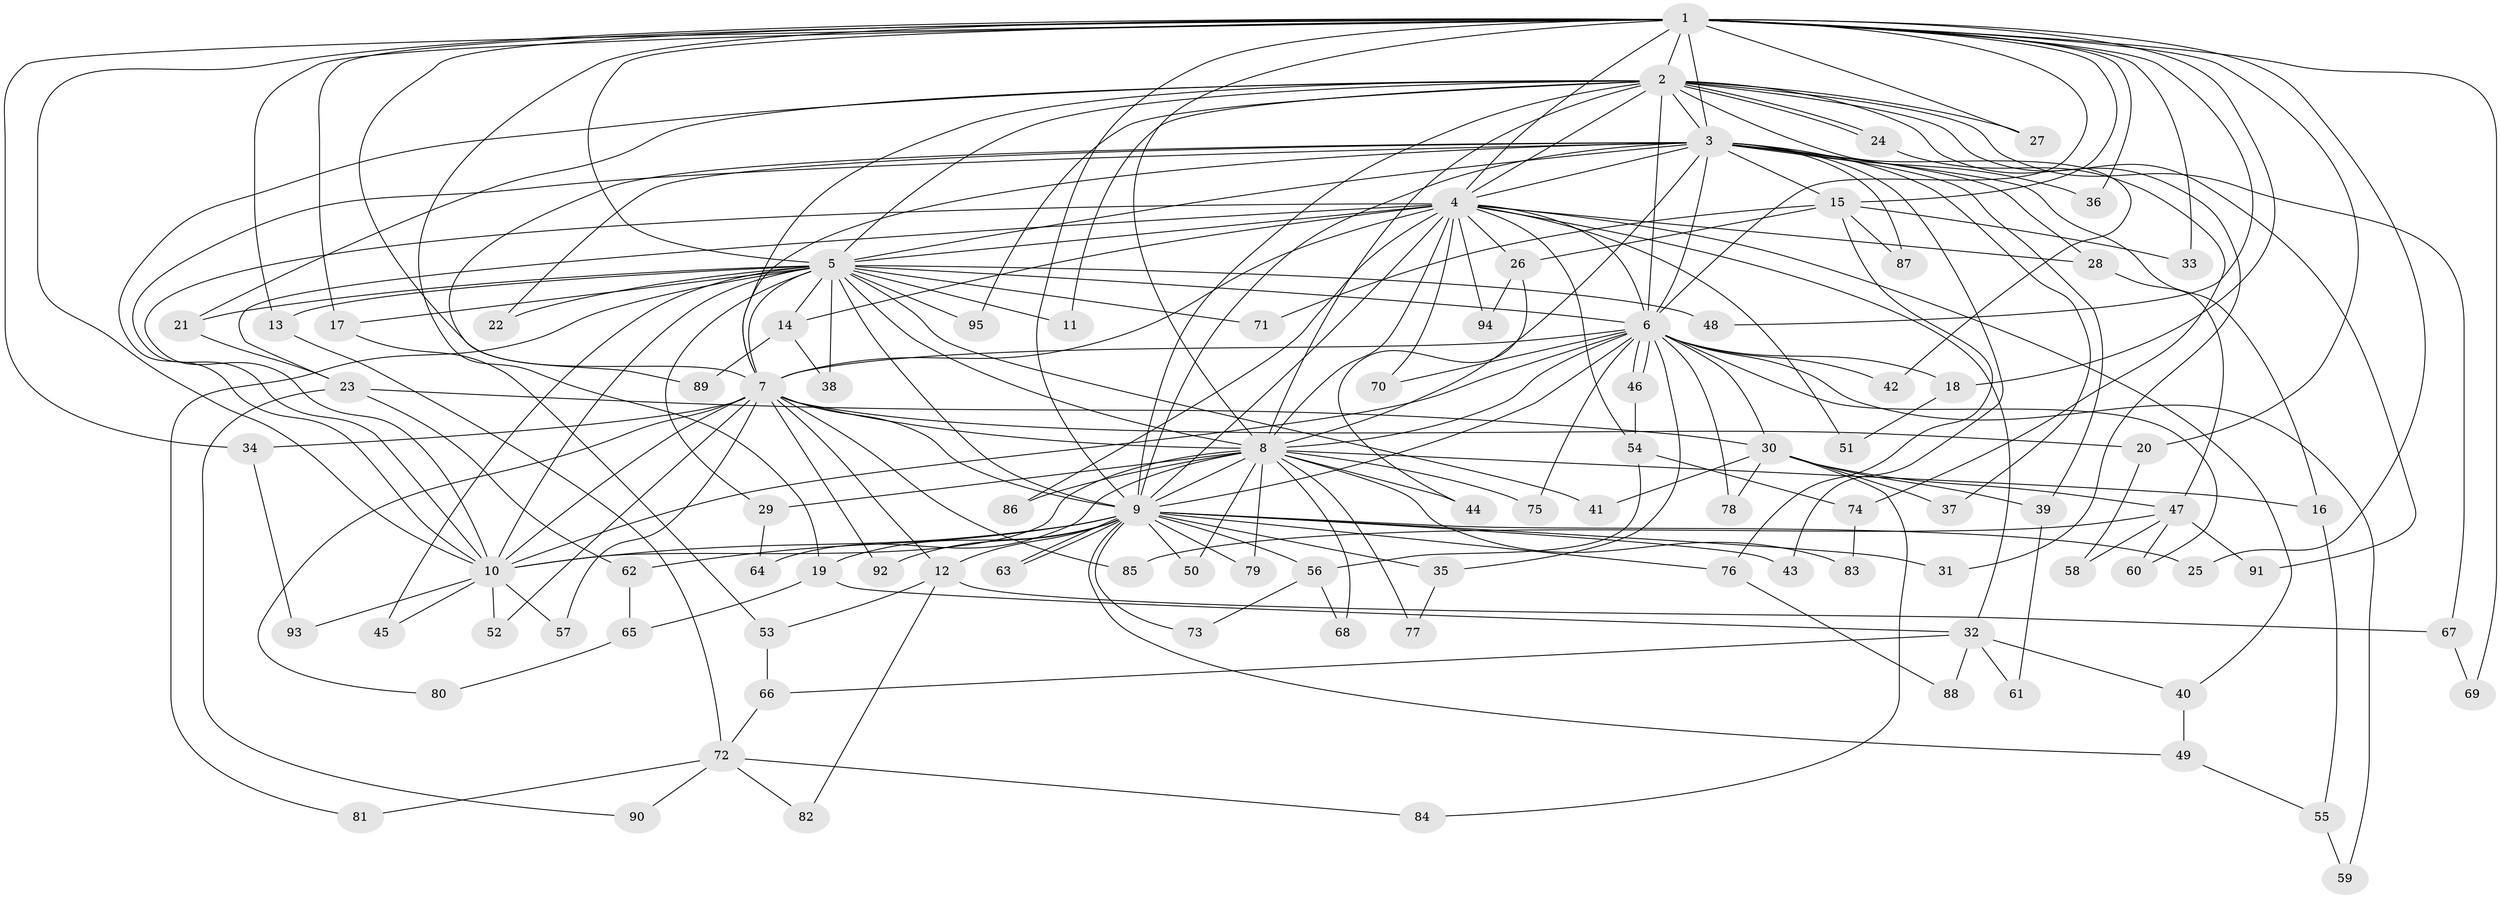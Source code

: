 // Generated by graph-tools (version 1.1) at 2025/49/03/09/25 03:49:41]
// undirected, 95 vertices, 215 edges
graph export_dot {
graph [start="1"]
  node [color=gray90,style=filled];
  1;
  2;
  3;
  4;
  5;
  6;
  7;
  8;
  9;
  10;
  11;
  12;
  13;
  14;
  15;
  16;
  17;
  18;
  19;
  20;
  21;
  22;
  23;
  24;
  25;
  26;
  27;
  28;
  29;
  30;
  31;
  32;
  33;
  34;
  35;
  36;
  37;
  38;
  39;
  40;
  41;
  42;
  43;
  44;
  45;
  46;
  47;
  48;
  49;
  50;
  51;
  52;
  53;
  54;
  55;
  56;
  57;
  58;
  59;
  60;
  61;
  62;
  63;
  64;
  65;
  66;
  67;
  68;
  69;
  70;
  71;
  72;
  73;
  74;
  75;
  76;
  77;
  78;
  79;
  80;
  81;
  82;
  83;
  84;
  85;
  86;
  87;
  88;
  89;
  90;
  91;
  92;
  93;
  94;
  95;
  1 -- 2;
  1 -- 3;
  1 -- 4;
  1 -- 5;
  1 -- 6;
  1 -- 7;
  1 -- 8;
  1 -- 9;
  1 -- 10;
  1 -- 13;
  1 -- 15;
  1 -- 17;
  1 -- 18;
  1 -- 19;
  1 -- 20;
  1 -- 25;
  1 -- 27;
  1 -- 33;
  1 -- 34;
  1 -- 36;
  1 -- 48;
  1 -- 69;
  2 -- 3;
  2 -- 4;
  2 -- 5;
  2 -- 6;
  2 -- 7;
  2 -- 8;
  2 -- 9;
  2 -- 10;
  2 -- 11;
  2 -- 21;
  2 -- 24;
  2 -- 24;
  2 -- 27;
  2 -- 31;
  2 -- 42;
  2 -- 67;
  2 -- 91;
  2 -- 95;
  3 -- 4;
  3 -- 5;
  3 -- 6;
  3 -- 7;
  3 -- 8;
  3 -- 9;
  3 -- 10;
  3 -- 15;
  3 -- 16;
  3 -- 22;
  3 -- 28;
  3 -- 36;
  3 -- 37;
  3 -- 39;
  3 -- 43;
  3 -- 87;
  3 -- 89;
  4 -- 5;
  4 -- 6;
  4 -- 7;
  4 -- 8;
  4 -- 9;
  4 -- 10;
  4 -- 14;
  4 -- 23;
  4 -- 26;
  4 -- 28;
  4 -- 32;
  4 -- 40;
  4 -- 51;
  4 -- 54;
  4 -- 70;
  4 -- 86;
  4 -- 94;
  5 -- 6;
  5 -- 7;
  5 -- 8;
  5 -- 9;
  5 -- 10;
  5 -- 11;
  5 -- 13;
  5 -- 14;
  5 -- 17;
  5 -- 21;
  5 -- 22;
  5 -- 29;
  5 -- 38;
  5 -- 41;
  5 -- 45;
  5 -- 48;
  5 -- 71;
  5 -- 81;
  5 -- 95;
  6 -- 7;
  6 -- 8;
  6 -- 9;
  6 -- 10;
  6 -- 18;
  6 -- 30;
  6 -- 35;
  6 -- 42;
  6 -- 46;
  6 -- 46;
  6 -- 59;
  6 -- 60;
  6 -- 70;
  6 -- 75;
  6 -- 78;
  7 -- 8;
  7 -- 9;
  7 -- 10;
  7 -- 12;
  7 -- 20;
  7 -- 34;
  7 -- 52;
  7 -- 57;
  7 -- 80;
  7 -- 85;
  7 -- 92;
  8 -- 9;
  8 -- 10;
  8 -- 16;
  8 -- 29;
  8 -- 44;
  8 -- 50;
  8 -- 64;
  8 -- 68;
  8 -- 75;
  8 -- 77;
  8 -- 79;
  8 -- 83;
  8 -- 86;
  9 -- 10;
  9 -- 12;
  9 -- 19;
  9 -- 25;
  9 -- 31;
  9 -- 35;
  9 -- 43;
  9 -- 49;
  9 -- 50;
  9 -- 56;
  9 -- 62;
  9 -- 63;
  9 -- 63;
  9 -- 73;
  9 -- 76;
  9 -- 79;
  9 -- 92;
  10 -- 45;
  10 -- 52;
  10 -- 57;
  10 -- 93;
  12 -- 53;
  12 -- 67;
  12 -- 82;
  13 -- 72;
  14 -- 38;
  14 -- 89;
  15 -- 26;
  15 -- 33;
  15 -- 71;
  15 -- 76;
  15 -- 87;
  16 -- 55;
  17 -- 53;
  18 -- 51;
  19 -- 32;
  19 -- 65;
  20 -- 58;
  21 -- 23;
  23 -- 30;
  23 -- 62;
  23 -- 90;
  24 -- 74;
  26 -- 44;
  26 -- 94;
  28 -- 47;
  29 -- 64;
  30 -- 37;
  30 -- 39;
  30 -- 41;
  30 -- 47;
  30 -- 78;
  30 -- 84;
  32 -- 40;
  32 -- 61;
  32 -- 66;
  32 -- 88;
  34 -- 93;
  35 -- 77;
  39 -- 61;
  40 -- 49;
  46 -- 54;
  47 -- 58;
  47 -- 60;
  47 -- 85;
  47 -- 91;
  49 -- 55;
  53 -- 66;
  54 -- 56;
  54 -- 74;
  55 -- 59;
  56 -- 68;
  56 -- 73;
  62 -- 65;
  65 -- 80;
  66 -- 72;
  67 -- 69;
  72 -- 81;
  72 -- 82;
  72 -- 84;
  72 -- 90;
  74 -- 83;
  76 -- 88;
}
